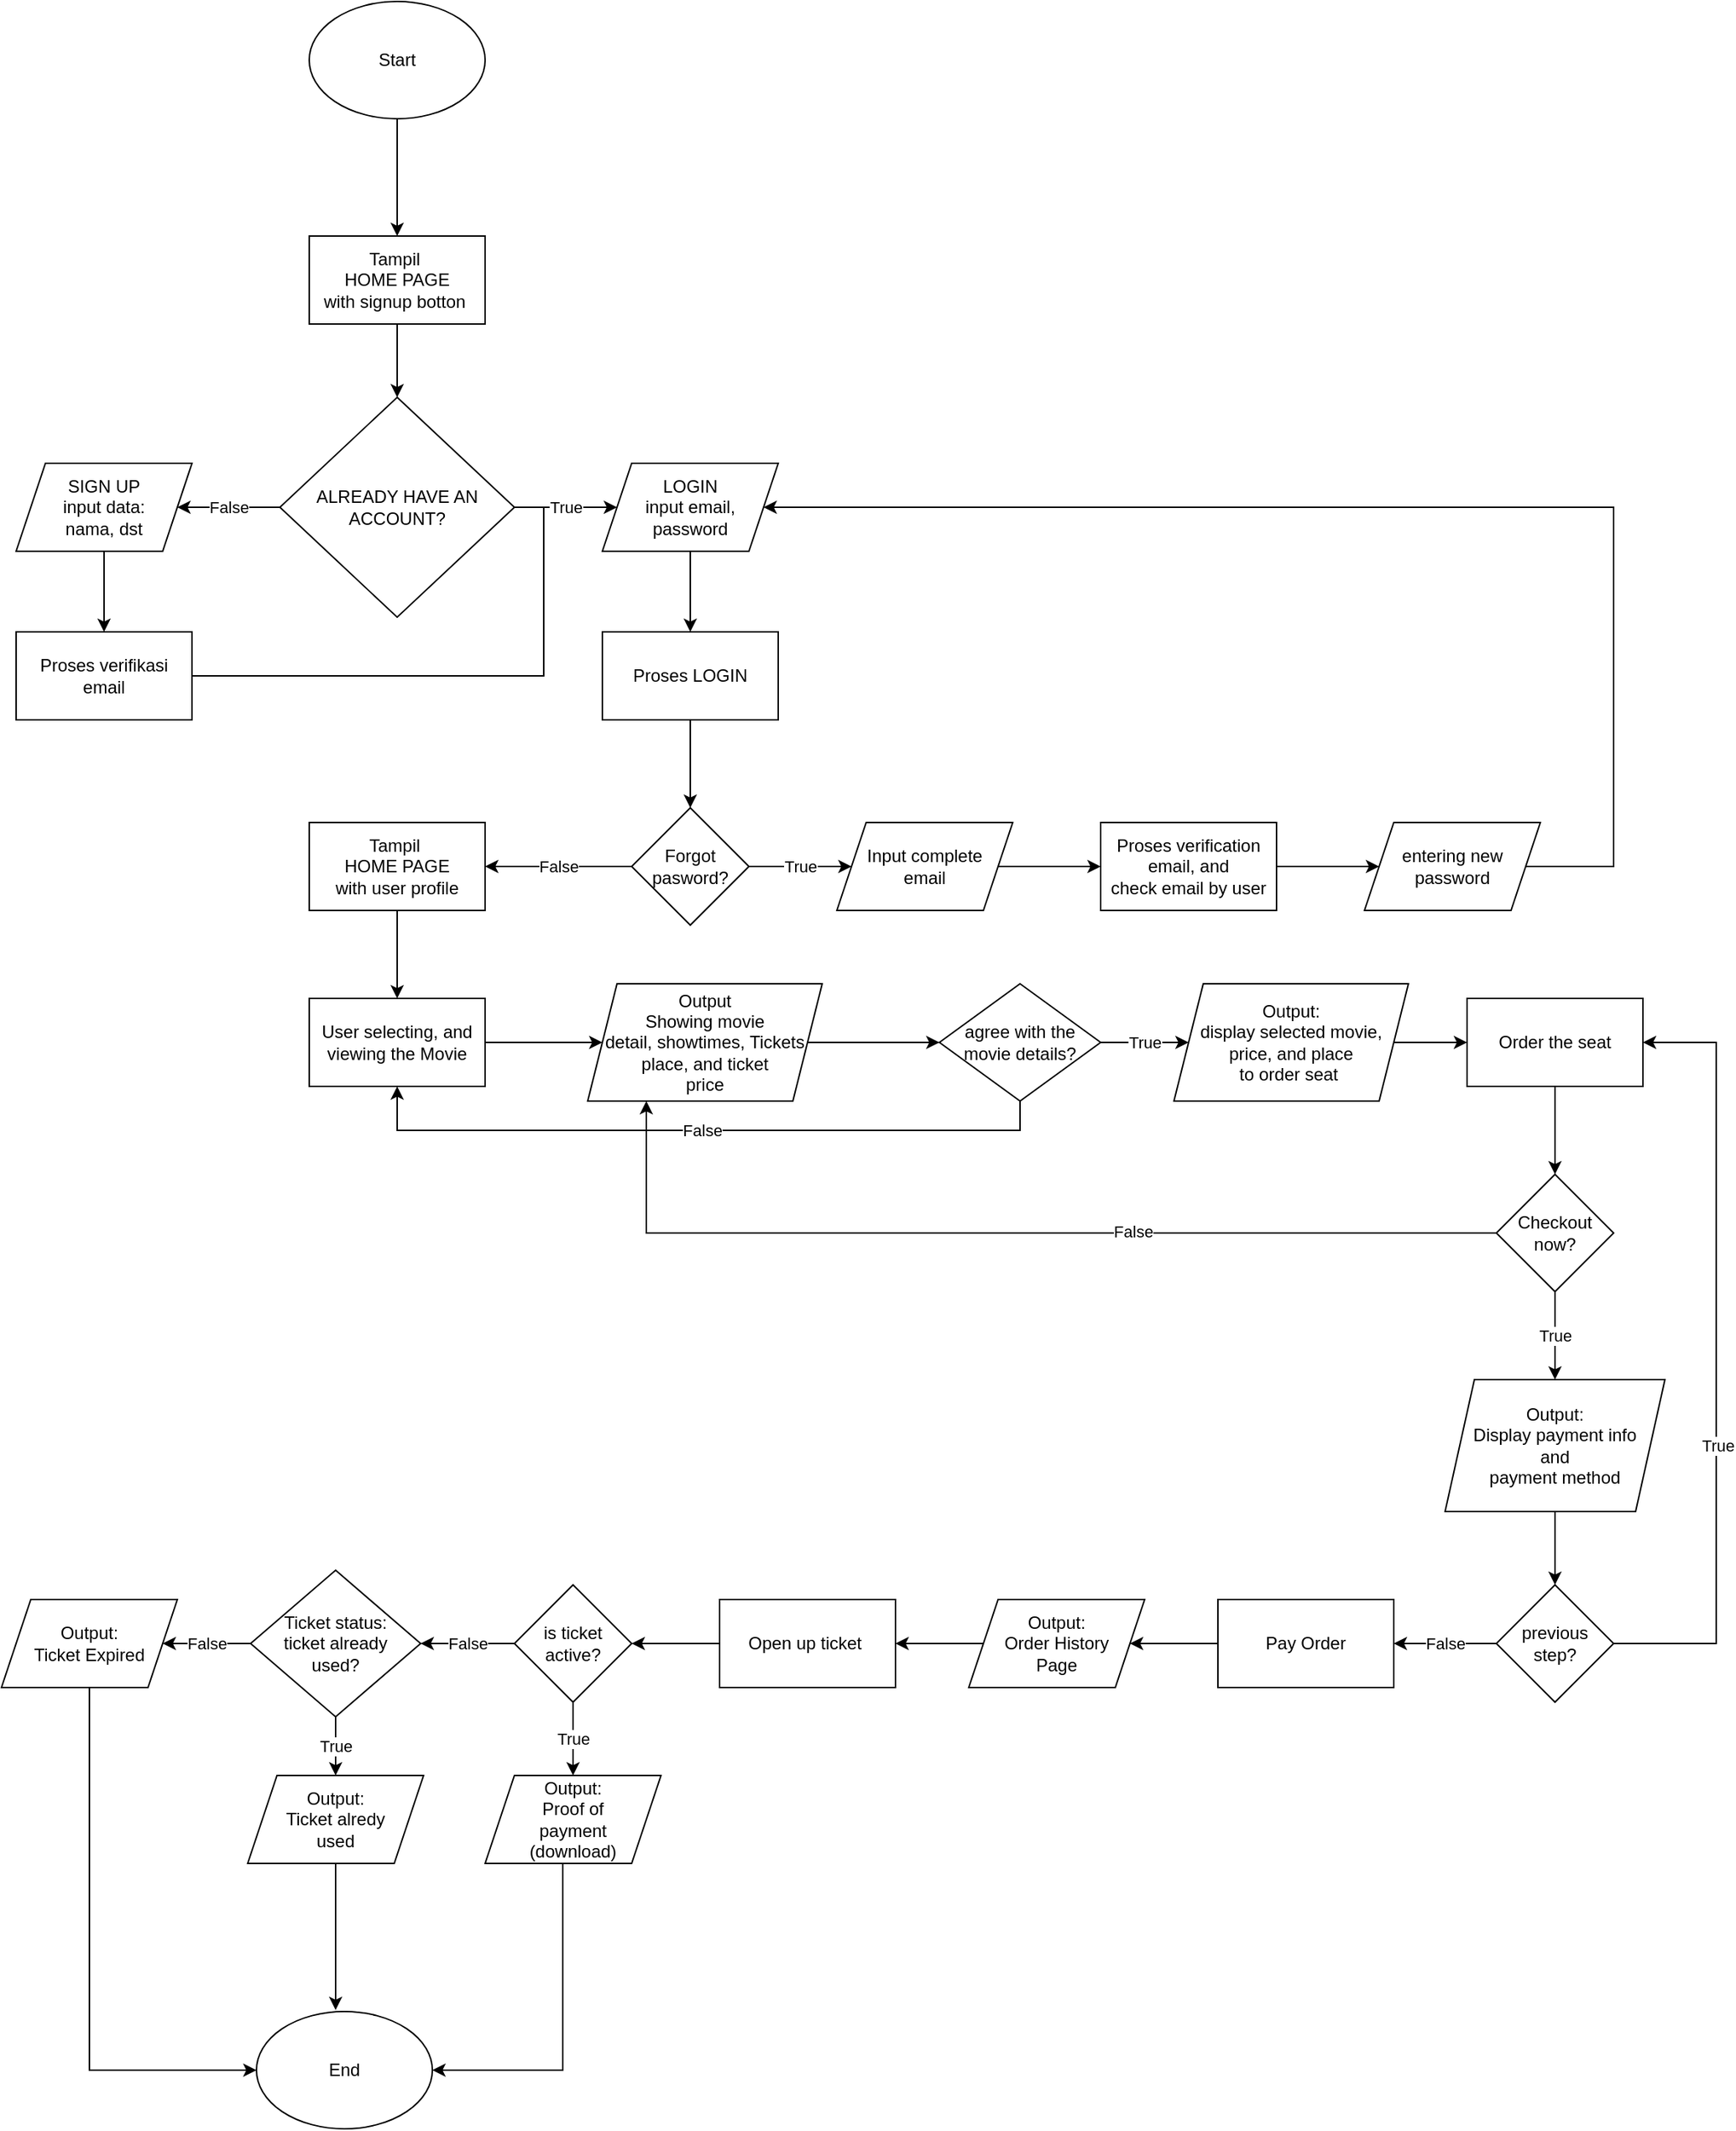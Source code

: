 <mxfile version="17.1.3" type="device"><diagram id="QBzK2axeoh5LtKFZaEDN" name="Page-1"><mxGraphModel dx="868" dy="1600" grid="1" gridSize="10" guides="1" tooltips="1" connect="1" arrows="1" fold="1" page="1" pageScale="1" pageWidth="827" pageHeight="1169" math="0" shadow="0"><root><mxCell id="0"/><mxCell id="1" parent="0"/><mxCell id="xadmk_G6mvwfy17tZVPY-29" value="" style="edgeStyle=orthogonalEdgeStyle;rounded=0;orthogonalLoop=1;jettySize=auto;html=1;" edge="1" parent="1" source="xadmk_G6mvwfy17tZVPY-2" target="xadmk_G6mvwfy17tZVPY-28"><mxGeometry relative="1" as="geometry"/></mxCell><mxCell id="xadmk_G6mvwfy17tZVPY-2" value="SIGN UP&lt;br&gt;input data:&lt;br&gt;nama, dst" style="shape=parallelogram;perimeter=parallelogramPerimeter;whiteSpace=wrap;html=1;fixedSize=1;" vertex="1" parent="1"><mxGeometry x="120" y="235" width="120" height="60" as="geometry"/></mxCell><mxCell id="xadmk_G6mvwfy17tZVPY-14" value="" style="edgeStyle=orthogonalEdgeStyle;rounded=0;orthogonalLoop=1;jettySize=auto;html=1;" edge="1" parent="1" source="xadmk_G6mvwfy17tZVPY-3" target="xadmk_G6mvwfy17tZVPY-13"><mxGeometry relative="1" as="geometry"/></mxCell><mxCell id="xadmk_G6mvwfy17tZVPY-3" value="LOGIN&lt;br&gt;input email, &lt;br&gt;password" style="shape=parallelogram;perimeter=parallelogramPerimeter;whiteSpace=wrap;html=1;fixedSize=1;" vertex="1" parent="1"><mxGeometry x="520" y="235" width="120" height="60" as="geometry"/></mxCell><mxCell id="xadmk_G6mvwfy17tZVPY-5" value="True" style="edgeStyle=orthogonalEdgeStyle;rounded=0;orthogonalLoop=1;jettySize=auto;html=1;" edge="1" parent="1" source="xadmk_G6mvwfy17tZVPY-4" target="xadmk_G6mvwfy17tZVPY-3"><mxGeometry relative="1" as="geometry"/></mxCell><mxCell id="xadmk_G6mvwfy17tZVPY-6" value="False" style="edgeStyle=orthogonalEdgeStyle;rounded=0;orthogonalLoop=1;jettySize=auto;html=1;" edge="1" parent="1" source="xadmk_G6mvwfy17tZVPY-4" target="xadmk_G6mvwfy17tZVPY-2"><mxGeometry relative="1" as="geometry"/></mxCell><mxCell id="xadmk_G6mvwfy17tZVPY-4" value="ALREADY HAVE AN ACCOUNT?" style="rhombus;whiteSpace=wrap;html=1;" vertex="1" parent="1"><mxGeometry x="300" y="190" width="160" height="150" as="geometry"/></mxCell><mxCell id="xadmk_G6mvwfy17tZVPY-22" value="True" style="edgeStyle=orthogonalEdgeStyle;rounded=0;orthogonalLoop=1;jettySize=auto;html=1;" edge="1" parent="1" source="xadmk_G6mvwfy17tZVPY-9" target="xadmk_G6mvwfy17tZVPY-19"><mxGeometry relative="1" as="geometry"/></mxCell><mxCell id="xadmk_G6mvwfy17tZVPY-27" value="False" style="edgeStyle=orthogonalEdgeStyle;rounded=0;orthogonalLoop=1;jettySize=auto;html=1;" edge="1" parent="1" source="xadmk_G6mvwfy17tZVPY-9" target="xadmk_G6mvwfy17tZVPY-26"><mxGeometry relative="1" as="geometry"/></mxCell><mxCell id="xadmk_G6mvwfy17tZVPY-9" value="Forgot pasword?" style="rhombus;whiteSpace=wrap;html=1;" vertex="1" parent="1"><mxGeometry x="540" y="470" width="80" height="80" as="geometry"/></mxCell><mxCell id="xadmk_G6mvwfy17tZVPY-15" value="" style="edgeStyle=orthogonalEdgeStyle;rounded=0;orthogonalLoop=1;jettySize=auto;html=1;" edge="1" parent="1" source="xadmk_G6mvwfy17tZVPY-13" target="xadmk_G6mvwfy17tZVPY-9"><mxGeometry relative="1" as="geometry"/></mxCell><mxCell id="xadmk_G6mvwfy17tZVPY-13" value="Proses LOGIN" style="rounded=0;whiteSpace=wrap;html=1;" vertex="1" parent="1"><mxGeometry x="520" y="350" width="120" height="60" as="geometry"/></mxCell><mxCell id="xadmk_G6mvwfy17tZVPY-23" value="" style="edgeStyle=orthogonalEdgeStyle;rounded=0;orthogonalLoop=1;jettySize=auto;html=1;" edge="1" parent="1" source="xadmk_G6mvwfy17tZVPY-19" target="xadmk_G6mvwfy17tZVPY-20"><mxGeometry relative="1" as="geometry"/></mxCell><mxCell id="xadmk_G6mvwfy17tZVPY-19" value="Input complete&lt;br&gt;email" style="shape=parallelogram;perimeter=parallelogramPerimeter;whiteSpace=wrap;html=1;fixedSize=1;" vertex="1" parent="1"><mxGeometry x="680" y="480" width="120" height="60" as="geometry"/></mxCell><mxCell id="xadmk_G6mvwfy17tZVPY-24" value="" style="edgeStyle=orthogonalEdgeStyle;rounded=0;orthogonalLoop=1;jettySize=auto;html=1;" edge="1" parent="1" source="xadmk_G6mvwfy17tZVPY-20" target="xadmk_G6mvwfy17tZVPY-21"><mxGeometry relative="1" as="geometry"/></mxCell><mxCell id="xadmk_G6mvwfy17tZVPY-20" value="Proses verification email, and&lt;br&gt;check email by user" style="rounded=0;whiteSpace=wrap;html=1;" vertex="1" parent="1"><mxGeometry x="860" y="480" width="120" height="60" as="geometry"/></mxCell><mxCell id="xadmk_G6mvwfy17tZVPY-21" value="entering new password" style="shape=parallelogram;perimeter=parallelogramPerimeter;whiteSpace=wrap;html=1;fixedSize=1;" vertex="1" parent="1"><mxGeometry x="1040" y="480" width="120" height="60" as="geometry"/></mxCell><mxCell id="xadmk_G6mvwfy17tZVPY-25" value="" style="endArrow=classic;html=1;rounded=0;exitX=1;exitY=0.5;exitDx=0;exitDy=0;entryX=1;entryY=0.5;entryDx=0;entryDy=0;" edge="1" parent="1" source="xadmk_G6mvwfy17tZVPY-21" target="xadmk_G6mvwfy17tZVPY-3"><mxGeometry width="50" height="50" relative="1" as="geometry"><mxPoint x="810" y="430" as="sourcePoint"/><mxPoint x="860" y="380" as="targetPoint"/><Array as="points"><mxPoint x="1210" y="510"/><mxPoint x="1210" y="265"/></Array></mxGeometry></mxCell><mxCell id="xadmk_G6mvwfy17tZVPY-50" value="" style="edgeStyle=orthogonalEdgeStyle;rounded=0;orthogonalLoop=1;jettySize=auto;html=1;" edge="1" parent="1" source="xadmk_G6mvwfy17tZVPY-26" target="xadmk_G6mvwfy17tZVPY-40"><mxGeometry relative="1" as="geometry"/></mxCell><mxCell id="xadmk_G6mvwfy17tZVPY-26" value="Tampil&amp;nbsp;&lt;br&gt;HOME PAGE&lt;br&gt;with user profile" style="rounded=0;whiteSpace=wrap;html=1;" vertex="1" parent="1"><mxGeometry x="320" y="480" width="120" height="60" as="geometry"/></mxCell><mxCell id="xadmk_G6mvwfy17tZVPY-28" value="Proses verifikasi email" style="rounded=0;whiteSpace=wrap;html=1;" vertex="1" parent="1"><mxGeometry x="120" y="350" width="120" height="60" as="geometry"/></mxCell><mxCell id="xadmk_G6mvwfy17tZVPY-34" value="" style="endArrow=none;html=1;rounded=0;" edge="1" parent="1"><mxGeometry width="50" height="50" relative="1" as="geometry"><mxPoint x="240" y="380" as="sourcePoint"/><mxPoint x="480" y="265" as="targetPoint"/><Array as="points"><mxPoint x="360" y="380"/><mxPoint x="480" y="380"/></Array></mxGeometry></mxCell><mxCell id="xadmk_G6mvwfy17tZVPY-38" value="" style="edgeStyle=orthogonalEdgeStyle;rounded=0;orthogonalLoop=1;jettySize=auto;html=1;" edge="1" parent="1" source="xadmk_G6mvwfy17tZVPY-35" target="xadmk_G6mvwfy17tZVPY-4"><mxGeometry relative="1" as="geometry"/></mxCell><mxCell id="xadmk_G6mvwfy17tZVPY-35" value="Tampil&amp;nbsp;&lt;br&gt;HOME PAGE&lt;br&gt;with signup botton&amp;nbsp;" style="rounded=0;whiteSpace=wrap;html=1;" vertex="1" parent="1"><mxGeometry x="320" y="80" width="120" height="60" as="geometry"/></mxCell><mxCell id="xadmk_G6mvwfy17tZVPY-37" value="" style="edgeStyle=orthogonalEdgeStyle;rounded=0;orthogonalLoop=1;jettySize=auto;html=1;" edge="1" parent="1" source="xadmk_G6mvwfy17tZVPY-36" target="xadmk_G6mvwfy17tZVPY-35"><mxGeometry relative="1" as="geometry"/></mxCell><mxCell id="xadmk_G6mvwfy17tZVPY-36" value="Start" style="ellipse;whiteSpace=wrap;html=1;" vertex="1" parent="1"><mxGeometry x="320" y="-80" width="120" height="80" as="geometry"/></mxCell><mxCell id="xadmk_G6mvwfy17tZVPY-55" value="" style="edgeStyle=orthogonalEdgeStyle;rounded=0;orthogonalLoop=1;jettySize=auto;html=1;" edge="1" parent="1" source="xadmk_G6mvwfy17tZVPY-40" target="xadmk_G6mvwfy17tZVPY-46"><mxGeometry relative="1" as="geometry"/></mxCell><mxCell id="xadmk_G6mvwfy17tZVPY-40" value="User selecting, and viewing the Movie" style="rounded=0;whiteSpace=wrap;html=1;" vertex="1" parent="1"><mxGeometry x="320" y="600" width="120" height="60" as="geometry"/></mxCell><mxCell id="xadmk_G6mvwfy17tZVPY-56" value="" style="edgeStyle=orthogonalEdgeStyle;rounded=0;orthogonalLoop=1;jettySize=auto;html=1;" edge="1" parent="1" source="xadmk_G6mvwfy17tZVPY-46" target="xadmk_G6mvwfy17tZVPY-47"><mxGeometry relative="1" as="geometry"/></mxCell><mxCell id="xadmk_G6mvwfy17tZVPY-46" value="Output&lt;br&gt;Showing movie &lt;br&gt;detail, showtimes, Tickets place, and ticket&lt;br&gt;price" style="shape=parallelogram;perimeter=parallelogramPerimeter;whiteSpace=wrap;html=1;fixedSize=1;" vertex="1" parent="1"><mxGeometry x="510" y="590" width="160" height="80" as="geometry"/></mxCell><mxCell id="xadmk_G6mvwfy17tZVPY-51" value="False" style="edgeStyle=orthogonalEdgeStyle;rounded=0;orthogonalLoop=1;jettySize=auto;html=1;entryX=0.5;entryY=1;entryDx=0;entryDy=0;" edge="1" parent="1" source="xadmk_G6mvwfy17tZVPY-47" target="xadmk_G6mvwfy17tZVPY-40"><mxGeometry relative="1" as="geometry"><Array as="points"><mxPoint x="805" y="690"/><mxPoint x="380" y="690"/></Array></mxGeometry></mxCell><mxCell id="xadmk_G6mvwfy17tZVPY-59" value="True" style="edgeStyle=orthogonalEdgeStyle;rounded=0;orthogonalLoop=1;jettySize=auto;html=1;" edge="1" parent="1" source="xadmk_G6mvwfy17tZVPY-47" target="xadmk_G6mvwfy17tZVPY-58"><mxGeometry relative="1" as="geometry"/></mxCell><mxCell id="xadmk_G6mvwfy17tZVPY-47" value="agree with the movie details?" style="rhombus;whiteSpace=wrap;html=1;" vertex="1" parent="1"><mxGeometry x="750" y="590" width="110" height="80" as="geometry"/></mxCell><mxCell id="xadmk_G6mvwfy17tZVPY-61" value="" style="edgeStyle=orthogonalEdgeStyle;rounded=0;orthogonalLoop=1;jettySize=auto;html=1;" edge="1" parent="1" source="xadmk_G6mvwfy17tZVPY-58" target="xadmk_G6mvwfy17tZVPY-60"><mxGeometry relative="1" as="geometry"/></mxCell><mxCell id="xadmk_G6mvwfy17tZVPY-58" value="Output:&lt;br&gt;display selected movie,&lt;br&gt;price, and place &lt;br&gt;to order seat&amp;nbsp;" style="shape=parallelogram;perimeter=parallelogramPerimeter;whiteSpace=wrap;html=1;fixedSize=1;" vertex="1" parent="1"><mxGeometry x="910" y="590" width="160" height="80" as="geometry"/></mxCell><mxCell id="xadmk_G6mvwfy17tZVPY-63" value="" style="edgeStyle=orthogonalEdgeStyle;rounded=0;orthogonalLoop=1;jettySize=auto;html=1;" edge="1" parent="1" source="xadmk_G6mvwfy17tZVPY-60" target="xadmk_G6mvwfy17tZVPY-62"><mxGeometry relative="1" as="geometry"/></mxCell><mxCell id="xadmk_G6mvwfy17tZVPY-60" value="Order the seat" style="rounded=0;whiteSpace=wrap;html=1;" vertex="1" parent="1"><mxGeometry x="1110" y="600" width="120" height="60" as="geometry"/></mxCell><mxCell id="xadmk_G6mvwfy17tZVPY-66" value="True" style="edgeStyle=orthogonalEdgeStyle;rounded=0;orthogonalLoop=1;jettySize=auto;html=1;" edge="1" parent="1" source="xadmk_G6mvwfy17tZVPY-62" target="xadmk_G6mvwfy17tZVPY-65"><mxGeometry relative="1" as="geometry"/></mxCell><mxCell id="xadmk_G6mvwfy17tZVPY-67" style="edgeStyle=orthogonalEdgeStyle;rounded=0;orthogonalLoop=1;jettySize=auto;html=1;entryX=0.25;entryY=1;entryDx=0;entryDy=0;" edge="1" parent="1" source="xadmk_G6mvwfy17tZVPY-62" target="xadmk_G6mvwfy17tZVPY-46"><mxGeometry relative="1" as="geometry"/></mxCell><mxCell id="xadmk_G6mvwfy17tZVPY-68" value="False" style="edgeLabel;html=1;align=center;verticalAlign=middle;resizable=0;points=[];" vertex="1" connectable="0" parent="xadmk_G6mvwfy17tZVPY-67"><mxGeometry x="-0.259" y="-1" relative="1" as="geometry"><mxPoint as="offset"/></mxGeometry></mxCell><mxCell id="xadmk_G6mvwfy17tZVPY-62" value="Checkout&lt;br&gt;now?" style="rhombus;whiteSpace=wrap;html=1;" vertex="1" parent="1"><mxGeometry x="1130" y="720" width="80" height="80" as="geometry"/></mxCell><mxCell id="xadmk_G6mvwfy17tZVPY-74" style="edgeStyle=orthogonalEdgeStyle;rounded=0;orthogonalLoop=1;jettySize=auto;html=1;entryX=0.5;entryY=0;entryDx=0;entryDy=0;" edge="1" parent="1" source="xadmk_G6mvwfy17tZVPY-65" target="xadmk_G6mvwfy17tZVPY-71"><mxGeometry relative="1" as="geometry"/></mxCell><mxCell id="xadmk_G6mvwfy17tZVPY-65" value="Output:&lt;br&gt;Display payment info&lt;br&gt;and&lt;br&gt;payment method" style="shape=parallelogram;perimeter=parallelogramPerimeter;whiteSpace=wrap;html=1;fixedSize=1;" vertex="1" parent="1"><mxGeometry x="1095" y="860" width="150" height="90" as="geometry"/></mxCell><mxCell id="xadmk_G6mvwfy17tZVPY-72" style="edgeStyle=orthogonalEdgeStyle;rounded=0;orthogonalLoop=1;jettySize=auto;html=1;entryX=1;entryY=0.5;entryDx=0;entryDy=0;exitX=1;exitY=0.5;exitDx=0;exitDy=0;" edge="1" parent="1" source="xadmk_G6mvwfy17tZVPY-71" target="xadmk_G6mvwfy17tZVPY-60"><mxGeometry relative="1" as="geometry"><Array as="points"><mxPoint x="1280" y="1040"/><mxPoint x="1280" y="630"/></Array></mxGeometry></mxCell><mxCell id="xadmk_G6mvwfy17tZVPY-73" value="True" style="edgeLabel;html=1;align=center;verticalAlign=middle;resizable=0;points=[];" vertex="1" connectable="0" parent="xadmk_G6mvwfy17tZVPY-72"><mxGeometry x="-0.226" y="-1" relative="1" as="geometry"><mxPoint as="offset"/></mxGeometry></mxCell><mxCell id="xadmk_G6mvwfy17tZVPY-75" value="False" style="edgeStyle=orthogonalEdgeStyle;rounded=0;orthogonalLoop=1;jettySize=auto;html=1;entryX=1;entryY=0.5;entryDx=0;entryDy=0;" edge="1" parent="1" source="xadmk_G6mvwfy17tZVPY-71"><mxGeometry relative="1" as="geometry"><mxPoint x="1060" y="1040" as="targetPoint"/></mxGeometry></mxCell><mxCell id="xadmk_G6mvwfy17tZVPY-71" value="previous step?" style="rhombus;whiteSpace=wrap;html=1;" vertex="1" parent="1"><mxGeometry x="1130" y="1000" width="80" height="80" as="geometry"/></mxCell><mxCell id="xadmk_G6mvwfy17tZVPY-80" value="" style="edgeStyle=orthogonalEdgeStyle;rounded=0;orthogonalLoop=1;jettySize=auto;html=1;" edge="1" parent="1" source="xadmk_G6mvwfy17tZVPY-78" target="xadmk_G6mvwfy17tZVPY-79"><mxGeometry relative="1" as="geometry"/></mxCell><mxCell id="xadmk_G6mvwfy17tZVPY-78" value="Pay Order" style="rounded=0;whiteSpace=wrap;html=1;" vertex="1" parent="1"><mxGeometry x="940" y="1010" width="120" height="60" as="geometry"/></mxCell><mxCell id="xadmk_G6mvwfy17tZVPY-83" value="" style="edgeStyle=orthogonalEdgeStyle;rounded=0;orthogonalLoop=1;jettySize=auto;html=1;" edge="1" parent="1" source="xadmk_G6mvwfy17tZVPY-79" target="xadmk_G6mvwfy17tZVPY-82"><mxGeometry relative="1" as="geometry"/></mxCell><mxCell id="xadmk_G6mvwfy17tZVPY-79" value="Output:&lt;br&gt;Order History&lt;br&gt;Page" style="shape=parallelogram;perimeter=parallelogramPerimeter;whiteSpace=wrap;html=1;fixedSize=1;" vertex="1" parent="1"><mxGeometry x="770" y="1010" width="120" height="60" as="geometry"/></mxCell><mxCell id="xadmk_G6mvwfy17tZVPY-109" style="edgeStyle=orthogonalEdgeStyle;rounded=0;orthogonalLoop=1;jettySize=auto;html=1;entryX=1;entryY=0.5;entryDx=0;entryDy=0;exitX=0.5;exitY=1;exitDx=0;exitDy=0;" edge="1" parent="1" source="xadmk_G6mvwfy17tZVPY-81" target="xadmk_G6mvwfy17tZVPY-101"><mxGeometry relative="1" as="geometry"><Array as="points"><mxPoint x="493" y="1190"/><mxPoint x="493" y="1331"/></Array></mxGeometry></mxCell><mxCell id="xadmk_G6mvwfy17tZVPY-81" value="Output:&lt;br&gt;Proof of&lt;br&gt;payment&lt;br&gt;(download)" style="shape=parallelogram;perimeter=parallelogramPerimeter;whiteSpace=wrap;html=1;fixedSize=1;" vertex="1" parent="1"><mxGeometry x="440" y="1130" width="120" height="60" as="geometry"/></mxCell><mxCell id="xadmk_G6mvwfy17tZVPY-96" value="" style="edgeStyle=orthogonalEdgeStyle;rounded=0;orthogonalLoop=1;jettySize=auto;html=1;" edge="1" parent="1" source="xadmk_G6mvwfy17tZVPY-82" target="xadmk_G6mvwfy17tZVPY-95"><mxGeometry relative="1" as="geometry"/></mxCell><mxCell id="xadmk_G6mvwfy17tZVPY-82" value="Open up ticket&amp;nbsp;" style="rounded=0;whiteSpace=wrap;html=1;" vertex="1" parent="1"><mxGeometry x="600" y="1010" width="120" height="60" as="geometry"/></mxCell><mxCell id="xadmk_G6mvwfy17tZVPY-99" value="True" style="edgeStyle=orthogonalEdgeStyle;rounded=0;orthogonalLoop=1;jettySize=auto;html=1;" edge="1" parent="1" source="xadmk_G6mvwfy17tZVPY-85" target="xadmk_G6mvwfy17tZVPY-90"><mxGeometry relative="1" as="geometry"/></mxCell><mxCell id="xadmk_G6mvwfy17tZVPY-100" value="False" style="edgeStyle=orthogonalEdgeStyle;rounded=0;orthogonalLoop=1;jettySize=auto;html=1;" edge="1" parent="1" source="xadmk_G6mvwfy17tZVPY-85" target="xadmk_G6mvwfy17tZVPY-88"><mxGeometry relative="1" as="geometry"/></mxCell><mxCell id="xadmk_G6mvwfy17tZVPY-85" value="Ticket status:&lt;br&gt;ticket already &lt;br&gt;used?" style="rhombus;whiteSpace=wrap;html=1;" vertex="1" parent="1"><mxGeometry x="280" y="990" width="116" height="100" as="geometry"/></mxCell><mxCell id="xadmk_G6mvwfy17tZVPY-106" style="edgeStyle=orthogonalEdgeStyle;rounded=0;orthogonalLoop=1;jettySize=auto;html=1;entryX=0;entryY=0.5;entryDx=0;entryDy=0;" edge="1" parent="1" source="xadmk_G6mvwfy17tZVPY-88" target="xadmk_G6mvwfy17tZVPY-101"><mxGeometry relative="1" as="geometry"><Array as="points"><mxPoint x="170" y="1331"/></Array></mxGeometry></mxCell><mxCell id="xadmk_G6mvwfy17tZVPY-88" value="Output:&lt;br&gt;Ticket Expired" style="shape=parallelogram;perimeter=parallelogramPerimeter;whiteSpace=wrap;html=1;fixedSize=1;" vertex="1" parent="1"><mxGeometry x="110" y="1010" width="120" height="60" as="geometry"/></mxCell><mxCell id="xadmk_G6mvwfy17tZVPY-90" value="Output:&lt;br&gt;Ticket alredy &lt;br&gt;used" style="shape=parallelogram;perimeter=parallelogramPerimeter;whiteSpace=wrap;html=1;fixedSize=1;" vertex="1" parent="1"><mxGeometry x="278" y="1130" width="120" height="60" as="geometry"/></mxCell><mxCell id="xadmk_G6mvwfy17tZVPY-97" value="True" style="edgeStyle=orthogonalEdgeStyle;rounded=0;orthogonalLoop=1;jettySize=auto;html=1;" edge="1" parent="1" source="xadmk_G6mvwfy17tZVPY-95" target="xadmk_G6mvwfy17tZVPY-81"><mxGeometry relative="1" as="geometry"/></mxCell><mxCell id="xadmk_G6mvwfy17tZVPY-98" value="False" style="edgeStyle=orthogonalEdgeStyle;rounded=0;orthogonalLoop=1;jettySize=auto;html=1;" edge="1" parent="1" source="xadmk_G6mvwfy17tZVPY-95" target="xadmk_G6mvwfy17tZVPY-85"><mxGeometry relative="1" as="geometry"/></mxCell><mxCell id="xadmk_G6mvwfy17tZVPY-95" value="is ticket active?" style="rhombus;whiteSpace=wrap;html=1;" vertex="1" parent="1"><mxGeometry x="460" y="1000" width="80" height="80" as="geometry"/></mxCell><mxCell id="xadmk_G6mvwfy17tZVPY-101" value="End" style="ellipse;whiteSpace=wrap;html=1;" vertex="1" parent="1"><mxGeometry x="284" y="1291" width="120" height="80" as="geometry"/></mxCell><mxCell id="xadmk_G6mvwfy17tZVPY-105" value="" style="endArrow=classic;html=1;rounded=0;exitX=0.5;exitY=1;exitDx=0;exitDy=0;" edge="1" parent="1" source="xadmk_G6mvwfy17tZVPY-90"><mxGeometry width="50" height="50" relative="1" as="geometry"><mxPoint x="210" y="1240" as="sourcePoint"/><mxPoint x="338" y="1290" as="targetPoint"/><Array as="points"/></mxGeometry></mxCell></root></mxGraphModel></diagram></mxfile>